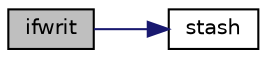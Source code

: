 digraph "ifwrit"
{
  edge [fontname="Helvetica",fontsize="10",labelfontname="Helvetica",labelfontsize="10"];
  node [fontname="Helvetica",fontsize="10",shape=record];
  rankdir="LR";
  Node1 [label="ifwrit",height=0.2,width=0.4,color="black", fillcolor="grey75", style="filled", fontcolor="black"];
  Node1 -> Node2 [color="midnightblue",fontsize="10",style="solid",fontname="Helvetica"];
  Node2 [label="stash",height=0.2,width=0.4,color="black", fillcolor="white", style="filled",URL="$stash_8f.html#a47f96cfcf0b52c1121a42dd3e15f5f7e"];
}
